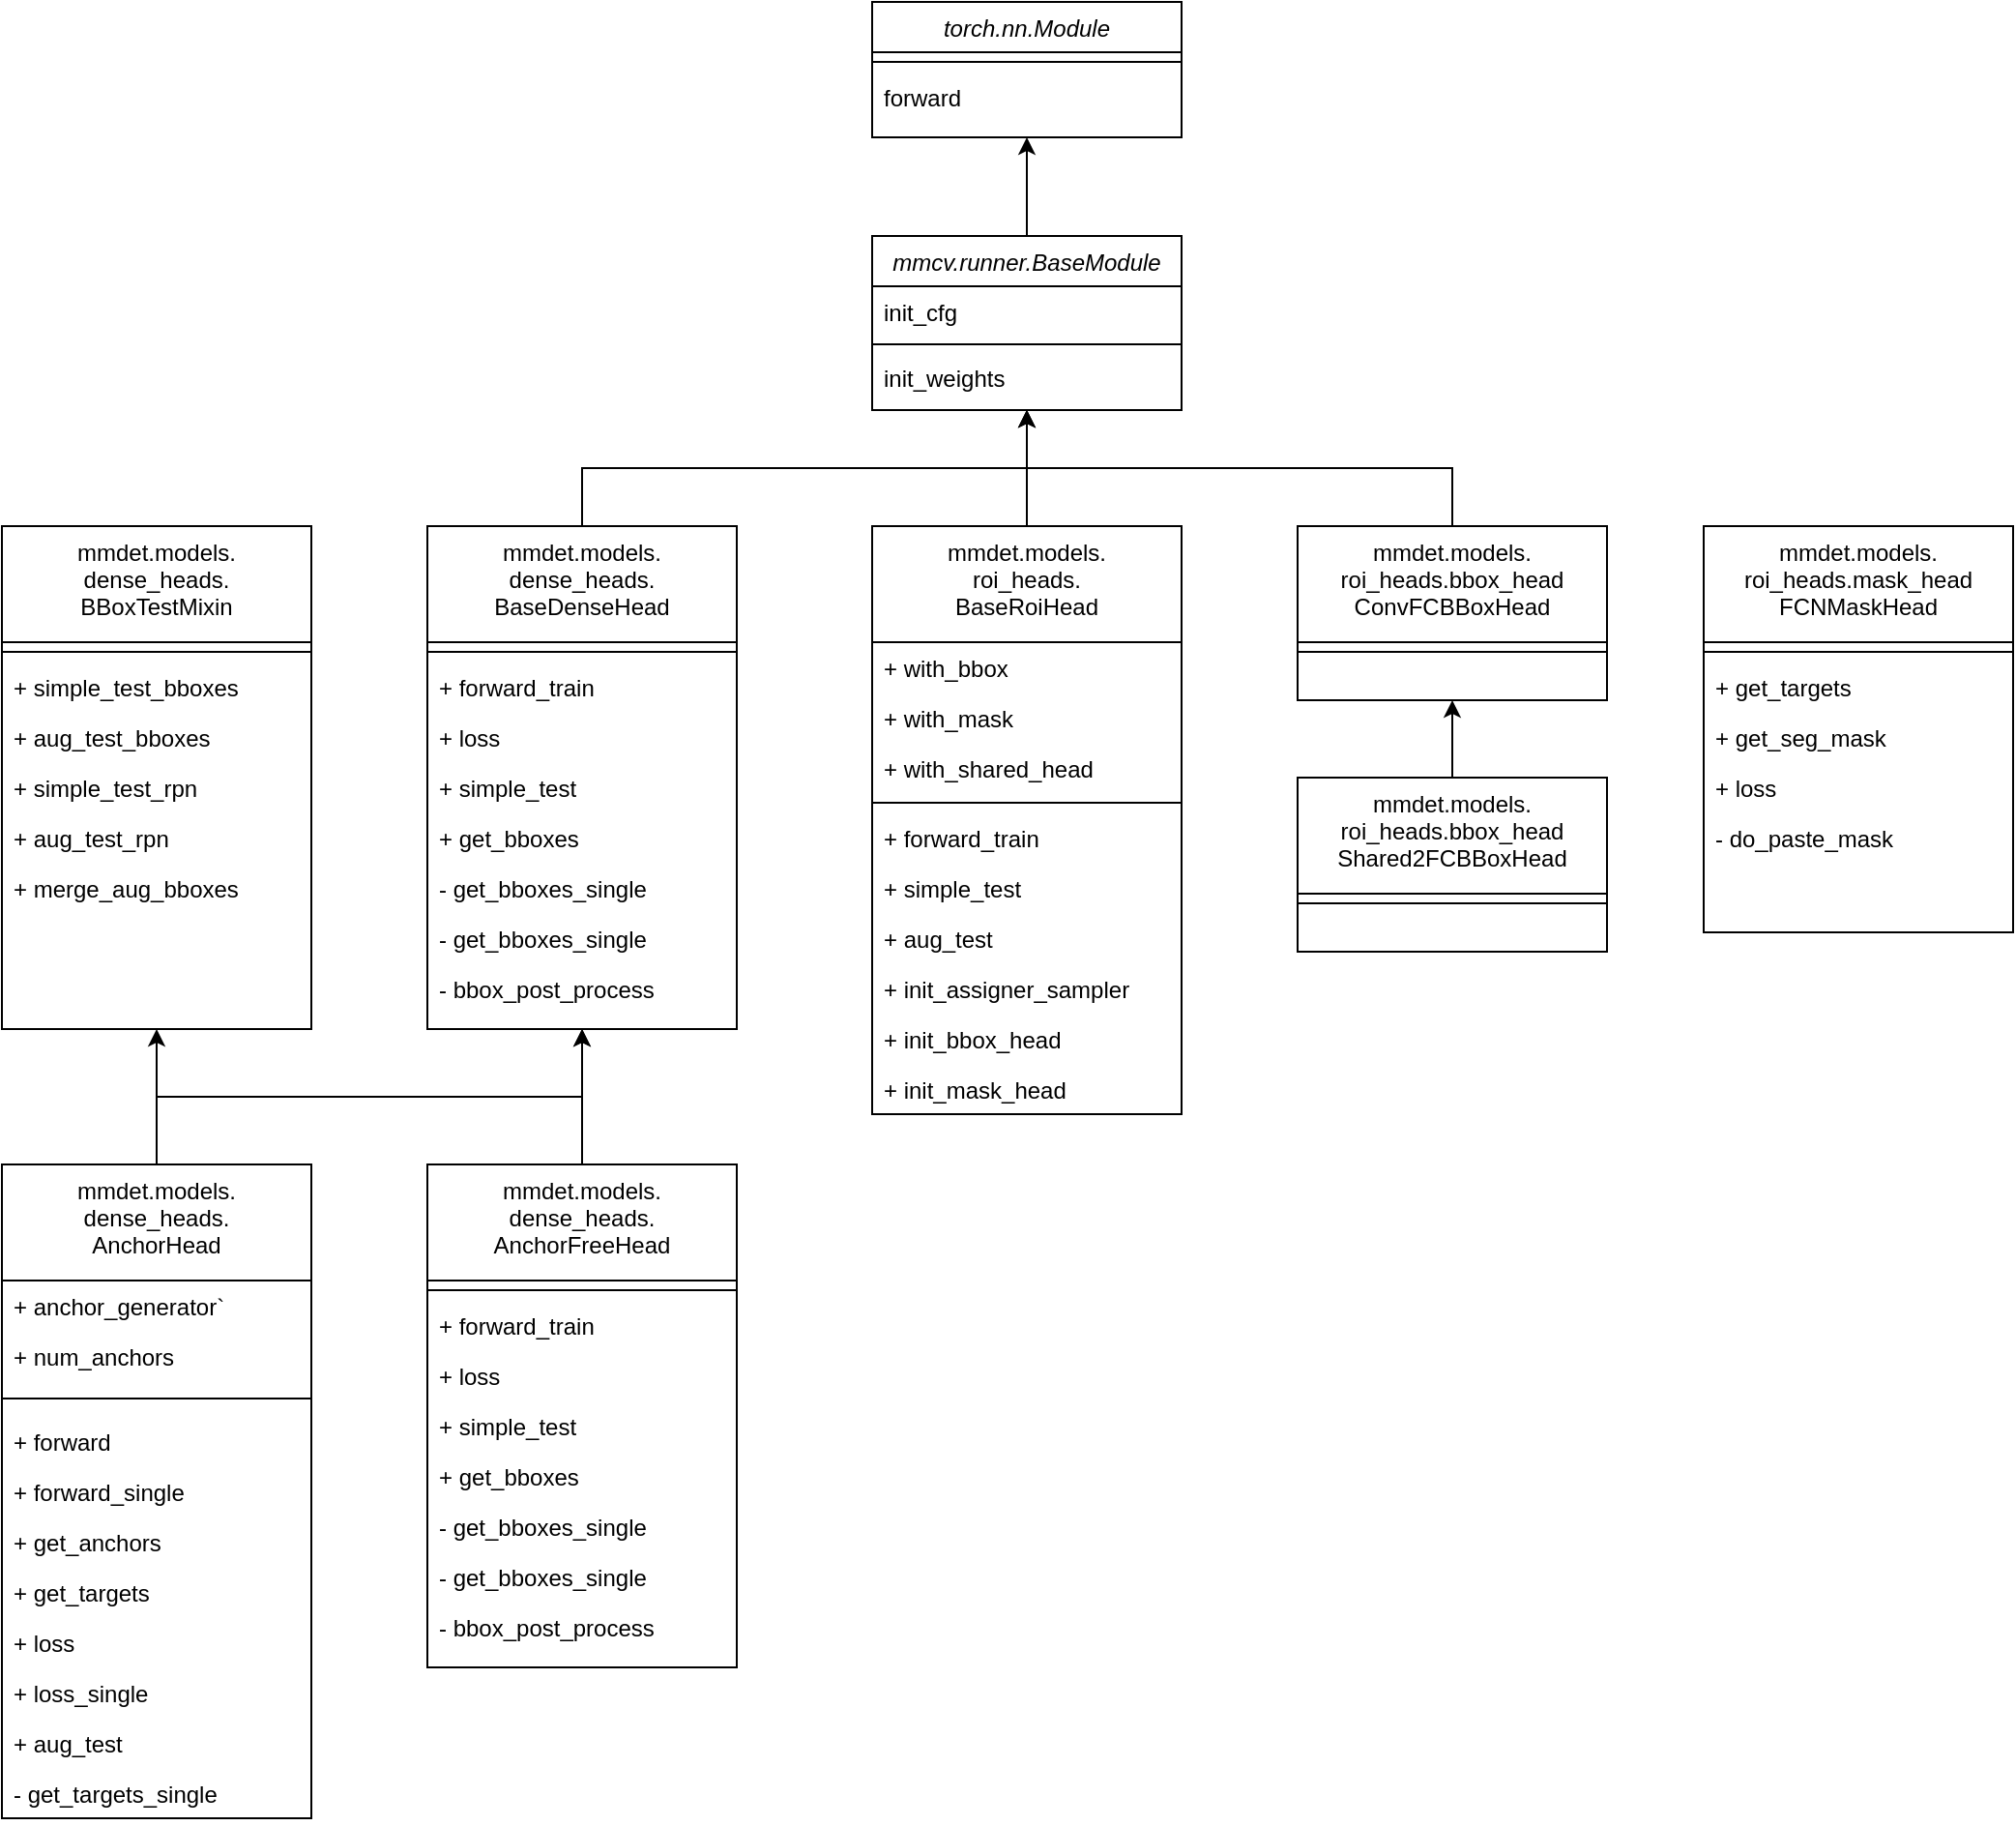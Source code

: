 <mxfile version="20.2.5" type="github">
  <diagram id="C5RBs43oDa-KdzZeNtuy" name="Page-1">
    <mxGraphModel dx="2119" dy="696" grid="1" gridSize="10" guides="1" tooltips="1" connect="1" arrows="1" fold="1" page="1" pageScale="1" pageWidth="827" pageHeight="1169" math="0" shadow="0">
      <root>
        <mxCell id="WIyWlLk6GJQsqaUBKTNV-0" />
        <mxCell id="WIyWlLk6GJQsqaUBKTNV-1" parent="WIyWlLk6GJQsqaUBKTNV-0" />
        <mxCell id="zkfFHV4jXpPFQw0GAbJ--0" value="torch.nn.Module" style="swimlane;fontStyle=2;align=center;verticalAlign=top;childLayout=stackLayout;horizontal=1;startSize=26;horizontalStack=0;resizeParent=1;resizeLast=0;collapsible=1;marginBottom=0;rounded=0;shadow=0;strokeWidth=1;" parent="WIyWlLk6GJQsqaUBKTNV-1" vertex="1">
          <mxGeometry x="220" y="49" width="160" height="70" as="geometry">
            <mxRectangle x="230" y="140" width="160" height="26" as="alternateBounds" />
          </mxGeometry>
        </mxCell>
        <mxCell id="BBeWq6VWKs_c5TxoB1L4-12" value="" style="line;html=1;strokeWidth=1;align=left;verticalAlign=middle;spacingTop=-1;spacingLeft=3;spacingRight=3;rotatable=0;labelPosition=right;points=[];portConstraint=eastwest;" vertex="1" parent="zkfFHV4jXpPFQw0GAbJ--0">
          <mxGeometry y="26" width="160" height="10" as="geometry" />
        </mxCell>
        <mxCell id="BBeWq6VWKs_c5TxoB1L4-13" value="forward" style="text;align=left;verticalAlign=top;spacingLeft=4;spacingRight=4;overflow=hidden;rotatable=0;points=[[0,0.5],[1,0.5]];portConstraint=eastwest;" vertex="1" parent="zkfFHV4jXpPFQw0GAbJ--0">
          <mxGeometry y="36" width="160" height="26" as="geometry" />
        </mxCell>
        <mxCell id="BBeWq6VWKs_c5TxoB1L4-63" style="edgeStyle=orthogonalEdgeStyle;rounded=0;orthogonalLoop=1;jettySize=auto;html=1;entryX=0.5;entryY=1;entryDx=0;entryDy=0;" edge="1" parent="WIyWlLk6GJQsqaUBKTNV-1" source="zkfFHV4jXpPFQw0GAbJ--6" target="BBeWq6VWKs_c5TxoB1L4-0">
          <mxGeometry relative="1" as="geometry">
            <mxPoint x="80" y="300.0" as="targetPoint" />
            <Array as="points">
              <mxPoint x="70" y="290" />
              <mxPoint x="300" y="290" />
            </Array>
          </mxGeometry>
        </mxCell>
        <mxCell id="zkfFHV4jXpPFQw0GAbJ--6" value="mmdet.models.&#xa;dense_heads.&#xa;BaseDenseHead" style="swimlane;fontStyle=0;align=center;verticalAlign=top;childLayout=stackLayout;horizontal=1;startSize=60;horizontalStack=0;resizeParent=1;resizeLast=0;collapsible=1;marginBottom=0;rounded=0;shadow=0;strokeWidth=1;" parent="WIyWlLk6GJQsqaUBKTNV-1" vertex="1">
          <mxGeometry x="-10" y="320" width="160" height="260" as="geometry">
            <mxRectangle x="100" y="270" width="160" height="60" as="alternateBounds" />
          </mxGeometry>
        </mxCell>
        <mxCell id="zkfFHV4jXpPFQw0GAbJ--9" value="" style="line;html=1;strokeWidth=1;align=left;verticalAlign=middle;spacingTop=-1;spacingLeft=3;spacingRight=3;rotatable=0;labelPosition=right;points=[];portConstraint=eastwest;" parent="zkfFHV4jXpPFQw0GAbJ--6" vertex="1">
          <mxGeometry y="60" width="160" height="10" as="geometry" />
        </mxCell>
        <mxCell id="zkfFHV4jXpPFQw0GAbJ--11" value="+ forward_train" style="text;align=left;verticalAlign=top;spacingLeft=4;spacingRight=4;overflow=hidden;rotatable=0;points=[[0,0.5],[1,0.5]];portConstraint=eastwest;" parent="zkfFHV4jXpPFQw0GAbJ--6" vertex="1">
          <mxGeometry y="70" width="160" height="26" as="geometry" />
        </mxCell>
        <mxCell id="BBeWq6VWKs_c5TxoB1L4-14" value="+ loss&#xa;" style="text;align=left;verticalAlign=top;spacingLeft=4;spacingRight=4;overflow=hidden;rotatable=0;points=[[0,0.5],[1,0.5]];portConstraint=eastwest;" vertex="1" parent="zkfFHV4jXpPFQw0GAbJ--6">
          <mxGeometry y="96" width="160" height="26" as="geometry" />
        </mxCell>
        <mxCell id="BBeWq6VWKs_c5TxoB1L4-15" value="+ simple_test&#xa;" style="text;align=left;verticalAlign=top;spacingLeft=4;spacingRight=4;overflow=hidden;rotatable=0;points=[[0,0.5],[1,0.5]];portConstraint=eastwest;" vertex="1" parent="zkfFHV4jXpPFQw0GAbJ--6">
          <mxGeometry y="122" width="160" height="26" as="geometry" />
        </mxCell>
        <mxCell id="BBeWq6VWKs_c5TxoB1L4-16" value="+ get_bboxes" style="text;align=left;verticalAlign=top;spacingLeft=4;spacingRight=4;overflow=hidden;rotatable=0;points=[[0,0.5],[1,0.5]];portConstraint=eastwest;" vertex="1" parent="zkfFHV4jXpPFQw0GAbJ--6">
          <mxGeometry y="148" width="160" height="26" as="geometry" />
        </mxCell>
        <mxCell id="BBeWq6VWKs_c5TxoB1L4-17" value="- get_bboxes_single" style="text;align=left;verticalAlign=top;spacingLeft=4;spacingRight=4;overflow=hidden;rotatable=0;points=[[0,0.5],[1,0.5]];portConstraint=eastwest;" vertex="1" parent="zkfFHV4jXpPFQw0GAbJ--6">
          <mxGeometry y="174" width="160" height="26" as="geometry" />
        </mxCell>
        <mxCell id="BBeWq6VWKs_c5TxoB1L4-18" value="- get_bboxes_single" style="text;align=left;verticalAlign=top;spacingLeft=4;spacingRight=4;overflow=hidden;rotatable=0;points=[[0,0.5],[1,0.5]];portConstraint=eastwest;" vertex="1" parent="zkfFHV4jXpPFQw0GAbJ--6">
          <mxGeometry y="200" width="160" height="26" as="geometry" />
        </mxCell>
        <mxCell id="BBeWq6VWKs_c5TxoB1L4-19" value="- bbox_post_process" style="text;align=left;verticalAlign=top;spacingLeft=4;spacingRight=4;overflow=hidden;rotatable=0;points=[[0,0.5],[1,0.5]];portConstraint=eastwest;" vertex="1" parent="zkfFHV4jXpPFQw0GAbJ--6">
          <mxGeometry y="226" width="160" height="26" as="geometry" />
        </mxCell>
        <mxCell id="BBeWq6VWKs_c5TxoB1L4-9" style="edgeStyle=orthogonalEdgeStyle;rounded=0;orthogonalLoop=1;jettySize=auto;html=1;entryX=0.5;entryY=1;entryDx=0;entryDy=0;" edge="1" parent="WIyWlLk6GJQsqaUBKTNV-1" source="BBeWq6VWKs_c5TxoB1L4-0" target="zkfFHV4jXpPFQw0GAbJ--0">
          <mxGeometry relative="1" as="geometry" />
        </mxCell>
        <mxCell id="BBeWq6VWKs_c5TxoB1L4-0" value="mmcv.runner.BaseModule" style="swimlane;fontStyle=2;align=center;verticalAlign=top;childLayout=stackLayout;horizontal=1;startSize=26;horizontalStack=0;resizeParent=1;resizeLast=0;collapsible=1;marginBottom=0;rounded=0;shadow=0;strokeWidth=1;" vertex="1" parent="WIyWlLk6GJQsqaUBKTNV-1">
          <mxGeometry x="220" y="170" width="160" height="90" as="geometry">
            <mxRectangle x="220" y="140" width="160" height="26" as="alternateBounds" />
          </mxGeometry>
        </mxCell>
        <mxCell id="BBeWq6VWKs_c5TxoB1L4-1" value="init_cfg" style="text;align=left;verticalAlign=top;spacingLeft=4;spacingRight=4;overflow=hidden;rotatable=0;points=[[0,0.5],[1,0.5]];portConstraint=eastwest;" vertex="1" parent="BBeWq6VWKs_c5TxoB1L4-0">
          <mxGeometry y="26" width="160" height="26" as="geometry" />
        </mxCell>
        <mxCell id="BBeWq6VWKs_c5TxoB1L4-4" value="" style="line;html=1;strokeWidth=1;align=left;verticalAlign=middle;spacingTop=-1;spacingLeft=3;spacingRight=3;rotatable=0;labelPosition=right;points=[];portConstraint=eastwest;" vertex="1" parent="BBeWq6VWKs_c5TxoB1L4-0">
          <mxGeometry y="52" width="160" height="8" as="geometry" />
        </mxCell>
        <mxCell id="BBeWq6VWKs_c5TxoB1L4-5" value="init_weights" style="text;align=left;verticalAlign=top;spacingLeft=4;spacingRight=4;overflow=hidden;rotatable=0;points=[[0,0.5],[1,0.5]];portConstraint=eastwest;" vertex="1" parent="BBeWq6VWKs_c5TxoB1L4-0">
          <mxGeometry y="60" width="160" height="26" as="geometry" />
        </mxCell>
        <mxCell id="BBeWq6VWKs_c5TxoB1L4-62" style="edgeStyle=orthogonalEdgeStyle;rounded=0;orthogonalLoop=1;jettySize=auto;html=1;entryX=0.5;entryY=1;entryDx=0;entryDy=0;" edge="1" parent="WIyWlLk6GJQsqaUBKTNV-1" source="BBeWq6VWKs_c5TxoB1L4-29" target="BBeWq6VWKs_c5TxoB1L4-0">
          <mxGeometry relative="1" as="geometry">
            <mxPoint x="300" y="270" as="targetPoint" />
          </mxGeometry>
        </mxCell>
        <mxCell id="BBeWq6VWKs_c5TxoB1L4-29" value="mmdet.models.&#xa;roi_heads.&#xa;BaseRoiHead" style="swimlane;fontStyle=0;align=center;verticalAlign=top;childLayout=stackLayout;horizontal=1;startSize=60;horizontalStack=0;resizeParent=1;resizeLast=0;collapsible=1;marginBottom=0;rounded=0;shadow=0;strokeWidth=1;" vertex="1" parent="WIyWlLk6GJQsqaUBKTNV-1">
          <mxGeometry x="220" y="320" width="160" height="304" as="geometry">
            <mxRectangle x="100" y="270" width="160" height="60" as="alternateBounds" />
          </mxGeometry>
        </mxCell>
        <mxCell id="BBeWq6VWKs_c5TxoB1L4-43" value="+ with_bbox   " style="text;align=left;verticalAlign=top;spacingLeft=4;spacingRight=4;overflow=hidden;rotatable=0;points=[[0,0.5],[1,0.5]];portConstraint=eastwest;" vertex="1" parent="BBeWq6VWKs_c5TxoB1L4-29">
          <mxGeometry y="60" width="160" height="26" as="geometry" />
        </mxCell>
        <mxCell id="BBeWq6VWKs_c5TxoB1L4-44" value="+ with_mask" style="text;align=left;verticalAlign=top;spacingLeft=4;spacingRight=4;overflow=hidden;rotatable=0;points=[[0,0.5],[1,0.5]];portConstraint=eastwest;" vertex="1" parent="BBeWq6VWKs_c5TxoB1L4-29">
          <mxGeometry y="86" width="160" height="26" as="geometry" />
        </mxCell>
        <mxCell id="BBeWq6VWKs_c5TxoB1L4-45" value="+ with_shared_head   " style="text;align=left;verticalAlign=top;spacingLeft=4;spacingRight=4;overflow=hidden;rotatable=0;points=[[0,0.5],[1,0.5]];portConstraint=eastwest;" vertex="1" parent="BBeWq6VWKs_c5TxoB1L4-29">
          <mxGeometry y="112" width="160" height="26" as="geometry" />
        </mxCell>
        <mxCell id="BBeWq6VWKs_c5TxoB1L4-30" value="" style="line;html=1;strokeWidth=1;align=left;verticalAlign=middle;spacingTop=-1;spacingLeft=3;spacingRight=3;rotatable=0;labelPosition=right;points=[];portConstraint=eastwest;" vertex="1" parent="BBeWq6VWKs_c5TxoB1L4-29">
          <mxGeometry y="138" width="160" height="10" as="geometry" />
        </mxCell>
        <mxCell id="BBeWq6VWKs_c5TxoB1L4-31" value="+ forward_train" style="text;align=left;verticalAlign=top;spacingLeft=4;spacingRight=4;overflow=hidden;rotatable=0;points=[[0,0.5],[1,0.5]];portConstraint=eastwest;" vertex="1" parent="BBeWq6VWKs_c5TxoB1L4-29">
          <mxGeometry y="148" width="160" height="26" as="geometry" />
        </mxCell>
        <mxCell id="BBeWq6VWKs_c5TxoB1L4-33" value="+ simple_test&#xa;" style="text;align=left;verticalAlign=top;spacingLeft=4;spacingRight=4;overflow=hidden;rotatable=0;points=[[0,0.5],[1,0.5]];portConstraint=eastwest;" vertex="1" parent="BBeWq6VWKs_c5TxoB1L4-29">
          <mxGeometry y="174" width="160" height="26" as="geometry" />
        </mxCell>
        <mxCell id="BBeWq6VWKs_c5TxoB1L4-38" value="+ aug_test&#xa;" style="text;align=left;verticalAlign=top;spacingLeft=4;spacingRight=4;overflow=hidden;rotatable=0;points=[[0,0.5],[1,0.5]];portConstraint=eastwest;" vertex="1" parent="BBeWq6VWKs_c5TxoB1L4-29">
          <mxGeometry y="200" width="160" height="26" as="geometry" />
        </mxCell>
        <mxCell id="BBeWq6VWKs_c5TxoB1L4-34" value="+ init_assigner_sampler" style="text;align=left;verticalAlign=top;spacingLeft=4;spacingRight=4;overflow=hidden;rotatable=0;points=[[0,0.5],[1,0.5]];portConstraint=eastwest;" vertex="1" parent="BBeWq6VWKs_c5TxoB1L4-29">
          <mxGeometry y="226" width="160" height="26" as="geometry" />
        </mxCell>
        <mxCell id="BBeWq6VWKs_c5TxoB1L4-40" value="+ init_bbox_head" style="text;align=left;verticalAlign=top;spacingLeft=4;spacingRight=4;overflow=hidden;rotatable=0;points=[[0,0.5],[1,0.5]];portConstraint=eastwest;" vertex="1" parent="BBeWq6VWKs_c5TxoB1L4-29">
          <mxGeometry y="252" width="160" height="26" as="geometry" />
        </mxCell>
        <mxCell id="BBeWq6VWKs_c5TxoB1L4-42" value="+ init_mask_head" style="text;align=left;verticalAlign=top;spacingLeft=4;spacingRight=4;overflow=hidden;rotatable=0;points=[[0,0.5],[1,0.5]];portConstraint=eastwest;" vertex="1" parent="BBeWq6VWKs_c5TxoB1L4-29">
          <mxGeometry y="278" width="160" height="26" as="geometry" />
        </mxCell>
        <mxCell id="BBeWq6VWKs_c5TxoB1L4-61" style="edgeStyle=orthogonalEdgeStyle;rounded=0;orthogonalLoop=1;jettySize=auto;html=1;entryX=0.5;entryY=1;entryDx=0;entryDy=0;" edge="1" parent="WIyWlLk6GJQsqaUBKTNV-1" source="BBeWq6VWKs_c5TxoB1L4-46" target="BBeWq6VWKs_c5TxoB1L4-0">
          <mxGeometry relative="1" as="geometry">
            <mxPoint x="300" y="270.0" as="targetPoint" />
            <Array as="points">
              <mxPoint x="520" y="290" />
              <mxPoint x="300" y="290" />
            </Array>
          </mxGeometry>
        </mxCell>
        <mxCell id="BBeWq6VWKs_c5TxoB1L4-46" value="mmdet.models.&#xa;roi_heads.bbox_head&#xa;ConvFCBBoxHead" style="swimlane;fontStyle=0;align=center;verticalAlign=top;childLayout=stackLayout;horizontal=1;startSize=60;horizontalStack=0;resizeParent=1;resizeLast=0;collapsible=1;marginBottom=0;rounded=0;shadow=0;strokeWidth=1;" vertex="1" parent="WIyWlLk6GJQsqaUBKTNV-1">
          <mxGeometry x="440" y="320" width="160" height="90" as="geometry">
            <mxRectangle x="100" y="270" width="160" height="60" as="alternateBounds" />
          </mxGeometry>
        </mxCell>
        <mxCell id="BBeWq6VWKs_c5TxoB1L4-47" value="" style="line;html=1;strokeWidth=1;align=left;verticalAlign=middle;spacingTop=-1;spacingLeft=3;spacingRight=3;rotatable=0;labelPosition=right;points=[];portConstraint=eastwest;" vertex="1" parent="BBeWq6VWKs_c5TxoB1L4-46">
          <mxGeometry y="60" width="160" height="10" as="geometry" />
        </mxCell>
        <mxCell id="BBeWq6VWKs_c5TxoB1L4-59" style="edgeStyle=orthogonalEdgeStyle;rounded=0;orthogonalLoop=1;jettySize=auto;html=1;entryX=0.5;entryY=1;entryDx=0;entryDy=0;" edge="1" parent="WIyWlLk6GJQsqaUBKTNV-1" source="BBeWq6VWKs_c5TxoB1L4-57" target="BBeWq6VWKs_c5TxoB1L4-46">
          <mxGeometry relative="1" as="geometry" />
        </mxCell>
        <mxCell id="BBeWq6VWKs_c5TxoB1L4-57" value="mmdet.models.&#xa;roi_heads.bbox_head&#xa;Shared2FCBBoxHead" style="swimlane;fontStyle=0;align=center;verticalAlign=top;childLayout=stackLayout;horizontal=1;startSize=60;horizontalStack=0;resizeParent=1;resizeLast=0;collapsible=1;marginBottom=0;rounded=0;shadow=0;strokeWidth=1;" vertex="1" parent="WIyWlLk6GJQsqaUBKTNV-1">
          <mxGeometry x="440" y="450" width="160" height="90" as="geometry">
            <mxRectangle x="100" y="270" width="160" height="60" as="alternateBounds" />
          </mxGeometry>
        </mxCell>
        <mxCell id="BBeWq6VWKs_c5TxoB1L4-58" value="" style="line;html=1;strokeWidth=1;align=left;verticalAlign=middle;spacingTop=-1;spacingLeft=3;spacingRight=3;rotatable=0;labelPosition=right;points=[];portConstraint=eastwest;" vertex="1" parent="BBeWq6VWKs_c5TxoB1L4-57">
          <mxGeometry y="60" width="160" height="10" as="geometry" />
        </mxCell>
        <mxCell id="BBeWq6VWKs_c5TxoB1L4-64" value="mmdet.models.&#xa;roi_heads.mask_head&#xa;FCNMaskHead" style="swimlane;fontStyle=0;align=center;verticalAlign=top;childLayout=stackLayout;horizontal=1;startSize=60;horizontalStack=0;resizeParent=1;resizeLast=0;collapsible=1;marginBottom=0;rounded=0;shadow=0;strokeWidth=1;" vertex="1" parent="WIyWlLk6GJQsqaUBKTNV-1">
          <mxGeometry x="650" y="320" width="160" height="210" as="geometry">
            <mxRectangle x="100" y="270" width="160" height="60" as="alternateBounds" />
          </mxGeometry>
        </mxCell>
        <mxCell id="BBeWq6VWKs_c5TxoB1L4-65" value="" style="line;html=1;strokeWidth=1;align=left;verticalAlign=middle;spacingTop=-1;spacingLeft=3;spacingRight=3;rotatable=0;labelPosition=right;points=[];portConstraint=eastwest;" vertex="1" parent="BBeWq6VWKs_c5TxoB1L4-64">
          <mxGeometry y="60" width="160" height="10" as="geometry" />
        </mxCell>
        <mxCell id="BBeWq6VWKs_c5TxoB1L4-73" value="+ get_targets" style="text;align=left;verticalAlign=top;spacingLeft=4;spacingRight=4;overflow=hidden;rotatable=0;points=[[0,0.5],[1,0.5]];portConstraint=eastwest;" vertex="1" parent="BBeWq6VWKs_c5TxoB1L4-64">
          <mxGeometry y="70" width="160" height="26" as="geometry" />
        </mxCell>
        <mxCell id="BBeWq6VWKs_c5TxoB1L4-75" value="+ get_seg_mask" style="text;align=left;verticalAlign=top;spacingLeft=4;spacingRight=4;overflow=hidden;rotatable=0;points=[[0,0.5],[1,0.5]];portConstraint=eastwest;" vertex="1" parent="BBeWq6VWKs_c5TxoB1L4-64">
          <mxGeometry y="96" width="160" height="26" as="geometry" />
        </mxCell>
        <mxCell id="BBeWq6VWKs_c5TxoB1L4-74" value="+ loss   " style="text;align=left;verticalAlign=top;spacingLeft=4;spacingRight=4;overflow=hidden;rotatable=0;points=[[0,0.5],[1,0.5]];portConstraint=eastwest;" vertex="1" parent="BBeWq6VWKs_c5TxoB1L4-64">
          <mxGeometry y="122" width="160" height="26" as="geometry" />
        </mxCell>
        <mxCell id="BBeWq6VWKs_c5TxoB1L4-76" value="- do_paste_mask" style="text;align=left;verticalAlign=top;spacingLeft=4;spacingRight=4;overflow=hidden;rotatable=0;points=[[0,0.5],[1,0.5]];portConstraint=eastwest;" vertex="1" parent="BBeWq6VWKs_c5TxoB1L4-64">
          <mxGeometry y="148" width="160" height="26" as="geometry" />
        </mxCell>
        <mxCell id="BBeWq6VWKs_c5TxoB1L4-115" style="edgeStyle=orthogonalEdgeStyle;rounded=0;orthogonalLoop=1;jettySize=auto;html=1;entryX=0.5;entryY=1;entryDx=0;entryDy=0;" edge="1" parent="WIyWlLk6GJQsqaUBKTNV-1" source="BBeWq6VWKs_c5TxoB1L4-77" target="BBeWq6VWKs_c5TxoB1L4-104">
          <mxGeometry relative="1" as="geometry" />
        </mxCell>
        <mxCell id="BBeWq6VWKs_c5TxoB1L4-77" value="mmdet.models.&#xa;dense_heads.&#xa;AnchorHead" style="swimlane;fontStyle=0;align=center;verticalAlign=top;childLayout=stackLayout;horizontal=1;startSize=60;horizontalStack=0;resizeParent=1;resizeLast=0;collapsible=1;marginBottom=0;rounded=0;shadow=0;strokeWidth=1;" vertex="1" parent="WIyWlLk6GJQsqaUBKTNV-1">
          <mxGeometry x="-230" y="650" width="160" height="338" as="geometry">
            <mxRectangle x="100" y="270" width="160" height="60" as="alternateBounds" />
          </mxGeometry>
        </mxCell>
        <mxCell id="BBeWq6VWKs_c5TxoB1L4-81" value="+ anchor_generator`" style="text;align=left;verticalAlign=top;spacingLeft=4;spacingRight=4;overflow=hidden;rotatable=0;points=[[0,0.5],[1,0.5]];portConstraint=eastwest;" vertex="1" parent="BBeWq6VWKs_c5TxoB1L4-77">
          <mxGeometry y="60" width="160" height="26" as="geometry" />
        </mxCell>
        <mxCell id="BBeWq6VWKs_c5TxoB1L4-96" value="+ num_anchors" style="text;align=left;verticalAlign=top;spacingLeft=4;spacingRight=4;overflow=hidden;rotatable=0;points=[[0,0.5],[1,0.5]];portConstraint=eastwest;" vertex="1" parent="BBeWq6VWKs_c5TxoB1L4-77">
          <mxGeometry y="86" width="160" height="26" as="geometry" />
        </mxCell>
        <mxCell id="BBeWq6VWKs_c5TxoB1L4-78" value="" style="line;html=1;strokeWidth=1;align=left;verticalAlign=middle;spacingTop=-1;spacingLeft=3;spacingRight=3;rotatable=0;labelPosition=right;points=[];portConstraint=eastwest;" vertex="1" parent="BBeWq6VWKs_c5TxoB1L4-77">
          <mxGeometry y="112" width="160" height="18" as="geometry" />
        </mxCell>
        <mxCell id="BBeWq6VWKs_c5TxoB1L4-82" value="+ forward" style="text;align=left;verticalAlign=top;spacingLeft=4;spacingRight=4;overflow=hidden;rotatable=0;points=[[0,0.5],[1,0.5]];portConstraint=eastwest;" vertex="1" parent="BBeWq6VWKs_c5TxoB1L4-77">
          <mxGeometry y="130" width="160" height="26" as="geometry" />
        </mxCell>
        <mxCell id="BBeWq6VWKs_c5TxoB1L4-95" value="+ forward_single" style="text;align=left;verticalAlign=top;spacingLeft=4;spacingRight=4;overflow=hidden;rotatable=0;points=[[0,0.5],[1,0.5]];portConstraint=eastwest;" vertex="1" parent="BBeWq6VWKs_c5TxoB1L4-77">
          <mxGeometry y="156" width="160" height="26" as="geometry" />
        </mxCell>
        <mxCell id="BBeWq6VWKs_c5TxoB1L4-83" value="+ get_anchors" style="text;align=left;verticalAlign=top;spacingLeft=4;spacingRight=4;overflow=hidden;rotatable=0;points=[[0,0.5],[1,0.5]];portConstraint=eastwest;" vertex="1" parent="BBeWq6VWKs_c5TxoB1L4-77">
          <mxGeometry y="182" width="160" height="26" as="geometry" />
        </mxCell>
        <mxCell id="BBeWq6VWKs_c5TxoB1L4-84" value="+ get_targets" style="text;align=left;verticalAlign=top;spacingLeft=4;spacingRight=4;overflow=hidden;rotatable=0;points=[[0,0.5],[1,0.5]];portConstraint=eastwest;" vertex="1" parent="BBeWq6VWKs_c5TxoB1L4-77">
          <mxGeometry y="208" width="160" height="26" as="geometry" />
        </mxCell>
        <mxCell id="BBeWq6VWKs_c5TxoB1L4-98" value="+ loss&#xa;" style="text;align=left;verticalAlign=top;spacingLeft=4;spacingRight=4;overflow=hidden;rotatable=0;points=[[0,0.5],[1,0.5]];portConstraint=eastwest;" vertex="1" parent="BBeWq6VWKs_c5TxoB1L4-77">
          <mxGeometry y="234" width="160" height="26" as="geometry" />
        </mxCell>
        <mxCell id="BBeWq6VWKs_c5TxoB1L4-85" value="+ loss_single" style="text;align=left;verticalAlign=top;spacingLeft=4;spacingRight=4;overflow=hidden;rotatable=0;points=[[0,0.5],[1,0.5]];portConstraint=eastwest;" vertex="1" parent="BBeWq6VWKs_c5TxoB1L4-77">
          <mxGeometry y="260" width="160" height="26" as="geometry" />
        </mxCell>
        <mxCell id="BBeWq6VWKs_c5TxoB1L4-99" value="+ aug_test" style="text;align=left;verticalAlign=top;spacingLeft=4;spacingRight=4;overflow=hidden;rotatable=0;points=[[0,0.5],[1,0.5]];portConstraint=eastwest;" vertex="1" parent="BBeWq6VWKs_c5TxoB1L4-77">
          <mxGeometry y="286" width="160" height="26" as="geometry" />
        </mxCell>
        <mxCell id="BBeWq6VWKs_c5TxoB1L4-97" value="- get_targets_single" style="text;align=left;verticalAlign=top;spacingLeft=4;spacingRight=4;overflow=hidden;rotatable=0;points=[[0,0.5],[1,0.5]];portConstraint=eastwest;" vertex="1" parent="BBeWq6VWKs_c5TxoB1L4-77">
          <mxGeometry y="312" width="160" height="26" as="geometry" />
        </mxCell>
        <mxCell id="BBeWq6VWKs_c5TxoB1L4-114" style="edgeStyle=orthogonalEdgeStyle;rounded=0;orthogonalLoop=1;jettySize=auto;html=1;entryX=0.5;entryY=1;entryDx=0;entryDy=0;" edge="1" parent="WIyWlLk6GJQsqaUBKTNV-1" source="BBeWq6VWKs_c5TxoB1L4-86" target="zkfFHV4jXpPFQw0GAbJ--6">
          <mxGeometry relative="1" as="geometry">
            <Array as="points">
              <mxPoint x="70" y="610" />
              <mxPoint x="70" y="610" />
            </Array>
          </mxGeometry>
        </mxCell>
        <mxCell id="BBeWq6VWKs_c5TxoB1L4-86" value="mmdet.models.&#xa;dense_heads.&#xa;AnchorFreeHead" style="swimlane;fontStyle=0;align=center;verticalAlign=top;childLayout=stackLayout;horizontal=1;startSize=60;horizontalStack=0;resizeParent=1;resizeLast=0;collapsible=1;marginBottom=0;rounded=0;shadow=0;strokeWidth=1;" vertex="1" parent="WIyWlLk6GJQsqaUBKTNV-1">
          <mxGeometry x="-10" y="650" width="160" height="260" as="geometry">
            <mxRectangle x="100" y="270" width="160" height="60" as="alternateBounds" />
          </mxGeometry>
        </mxCell>
        <mxCell id="BBeWq6VWKs_c5TxoB1L4-87" value="" style="line;html=1;strokeWidth=1;align=left;verticalAlign=middle;spacingTop=-1;spacingLeft=3;spacingRight=3;rotatable=0;labelPosition=right;points=[];portConstraint=eastwest;" vertex="1" parent="BBeWq6VWKs_c5TxoB1L4-86">
          <mxGeometry y="60" width="160" height="10" as="geometry" />
        </mxCell>
        <mxCell id="BBeWq6VWKs_c5TxoB1L4-88" value="+ forward_train" style="text;align=left;verticalAlign=top;spacingLeft=4;spacingRight=4;overflow=hidden;rotatable=0;points=[[0,0.5],[1,0.5]];portConstraint=eastwest;" vertex="1" parent="BBeWq6VWKs_c5TxoB1L4-86">
          <mxGeometry y="70" width="160" height="26" as="geometry" />
        </mxCell>
        <mxCell id="BBeWq6VWKs_c5TxoB1L4-89" value="+ loss&#xa;" style="text;align=left;verticalAlign=top;spacingLeft=4;spacingRight=4;overflow=hidden;rotatable=0;points=[[0,0.5],[1,0.5]];portConstraint=eastwest;" vertex="1" parent="BBeWq6VWKs_c5TxoB1L4-86">
          <mxGeometry y="96" width="160" height="26" as="geometry" />
        </mxCell>
        <mxCell id="BBeWq6VWKs_c5TxoB1L4-90" value="+ simple_test&#xa;" style="text;align=left;verticalAlign=top;spacingLeft=4;spacingRight=4;overflow=hidden;rotatable=0;points=[[0,0.5],[1,0.5]];portConstraint=eastwest;" vertex="1" parent="BBeWq6VWKs_c5TxoB1L4-86">
          <mxGeometry y="122" width="160" height="26" as="geometry" />
        </mxCell>
        <mxCell id="BBeWq6VWKs_c5TxoB1L4-91" value="+ get_bboxes" style="text;align=left;verticalAlign=top;spacingLeft=4;spacingRight=4;overflow=hidden;rotatable=0;points=[[0,0.5],[1,0.5]];portConstraint=eastwest;" vertex="1" parent="BBeWq6VWKs_c5TxoB1L4-86">
          <mxGeometry y="148" width="160" height="26" as="geometry" />
        </mxCell>
        <mxCell id="BBeWq6VWKs_c5TxoB1L4-92" value="- get_bboxes_single" style="text;align=left;verticalAlign=top;spacingLeft=4;spacingRight=4;overflow=hidden;rotatable=0;points=[[0,0.5],[1,0.5]];portConstraint=eastwest;" vertex="1" parent="BBeWq6VWKs_c5TxoB1L4-86">
          <mxGeometry y="174" width="160" height="26" as="geometry" />
        </mxCell>
        <mxCell id="BBeWq6VWKs_c5TxoB1L4-93" value="- get_bboxes_single" style="text;align=left;verticalAlign=top;spacingLeft=4;spacingRight=4;overflow=hidden;rotatable=0;points=[[0,0.5],[1,0.5]];portConstraint=eastwest;" vertex="1" parent="BBeWq6VWKs_c5TxoB1L4-86">
          <mxGeometry y="200" width="160" height="26" as="geometry" />
        </mxCell>
        <mxCell id="BBeWq6VWKs_c5TxoB1L4-94" value="- bbox_post_process" style="text;align=left;verticalAlign=top;spacingLeft=4;spacingRight=4;overflow=hidden;rotatable=0;points=[[0,0.5],[1,0.5]];portConstraint=eastwest;" vertex="1" parent="BBeWq6VWKs_c5TxoB1L4-86">
          <mxGeometry y="226" width="160" height="26" as="geometry" />
        </mxCell>
        <mxCell id="BBeWq6VWKs_c5TxoB1L4-104" value="mmdet.models.&#xa;dense_heads.&#xa;BBoxTestMixin" style="swimlane;fontStyle=0;align=center;verticalAlign=top;childLayout=stackLayout;horizontal=1;startSize=60;horizontalStack=0;resizeParent=1;resizeLast=0;collapsible=1;marginBottom=0;rounded=0;shadow=0;strokeWidth=1;" vertex="1" parent="WIyWlLk6GJQsqaUBKTNV-1">
          <mxGeometry x="-230" y="320" width="160" height="260" as="geometry">
            <mxRectangle x="100" y="270" width="160" height="60" as="alternateBounds" />
          </mxGeometry>
        </mxCell>
        <mxCell id="BBeWq6VWKs_c5TxoB1L4-105" value="" style="line;html=1;strokeWidth=1;align=left;verticalAlign=middle;spacingTop=-1;spacingLeft=3;spacingRight=3;rotatable=0;labelPosition=right;points=[];portConstraint=eastwest;" vertex="1" parent="BBeWq6VWKs_c5TxoB1L4-104">
          <mxGeometry y="60" width="160" height="10" as="geometry" />
        </mxCell>
        <mxCell id="BBeWq6VWKs_c5TxoB1L4-106" value="+ simple_test_bboxes" style="text;align=left;verticalAlign=top;spacingLeft=4;spacingRight=4;overflow=hidden;rotatable=0;points=[[0,0.5],[1,0.5]];portConstraint=eastwest;" vertex="1" parent="BBeWq6VWKs_c5TxoB1L4-104">
          <mxGeometry y="70" width="160" height="26" as="geometry" />
        </mxCell>
        <mxCell id="BBeWq6VWKs_c5TxoB1L4-107" value="+ aug_test_bboxes" style="text;align=left;verticalAlign=top;spacingLeft=4;spacingRight=4;overflow=hidden;rotatable=0;points=[[0,0.5],[1,0.5]];portConstraint=eastwest;" vertex="1" parent="BBeWq6VWKs_c5TxoB1L4-104">
          <mxGeometry y="96" width="160" height="26" as="geometry" />
        </mxCell>
        <mxCell id="BBeWq6VWKs_c5TxoB1L4-108" value="+ simple_test_rpn" style="text;align=left;verticalAlign=top;spacingLeft=4;spacingRight=4;overflow=hidden;rotatable=0;points=[[0,0.5],[1,0.5]];portConstraint=eastwest;" vertex="1" parent="BBeWq6VWKs_c5TxoB1L4-104">
          <mxGeometry y="122" width="160" height="26" as="geometry" />
        </mxCell>
        <mxCell id="BBeWq6VWKs_c5TxoB1L4-109" value="+ aug_test_rpn" style="text;align=left;verticalAlign=top;spacingLeft=4;spacingRight=4;overflow=hidden;rotatable=0;points=[[0,0.5],[1,0.5]];portConstraint=eastwest;" vertex="1" parent="BBeWq6VWKs_c5TxoB1L4-104">
          <mxGeometry y="148" width="160" height="26" as="geometry" />
        </mxCell>
        <mxCell id="BBeWq6VWKs_c5TxoB1L4-110" value="+ merge_aug_bboxes" style="text;align=left;verticalAlign=top;spacingLeft=4;spacingRight=4;overflow=hidden;rotatable=0;points=[[0,0.5],[1,0.5]];portConstraint=eastwest;" vertex="1" parent="BBeWq6VWKs_c5TxoB1L4-104">
          <mxGeometry y="174" width="160" height="26" as="geometry" />
        </mxCell>
        <mxCell id="BBeWq6VWKs_c5TxoB1L4-116" style="edgeStyle=orthogonalEdgeStyle;rounded=0;orthogonalLoop=1;jettySize=auto;html=1;entryX=0.5;entryY=1;entryDx=0;entryDy=0;exitX=0.5;exitY=0;exitDx=0;exitDy=0;" edge="1" parent="WIyWlLk6GJQsqaUBKTNV-1" source="BBeWq6VWKs_c5TxoB1L4-77" target="zkfFHV4jXpPFQw0GAbJ--6">
          <mxGeometry relative="1" as="geometry">
            <mxPoint x="-140.0" y="660" as="sourcePoint" />
            <mxPoint x="-140.0" y="590" as="targetPoint" />
          </mxGeometry>
        </mxCell>
      </root>
    </mxGraphModel>
  </diagram>
</mxfile>

